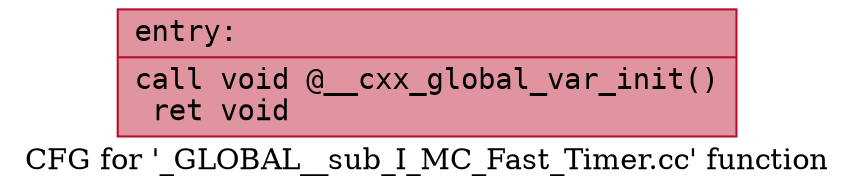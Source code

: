 digraph "CFG for '_GLOBAL__sub_I_MC_Fast_Timer.cc' function" {
	label="CFG for '_GLOBAL__sub_I_MC_Fast_Timer.cc' function";

	Node0x55feb2d804b0 [shape=record,color="#b70d28ff", style=filled, fillcolor="#b70d2870" fontname="Courier",label="{entry:\l|  call void @__cxx_global_var_init()\l  ret void\l}"];
}

